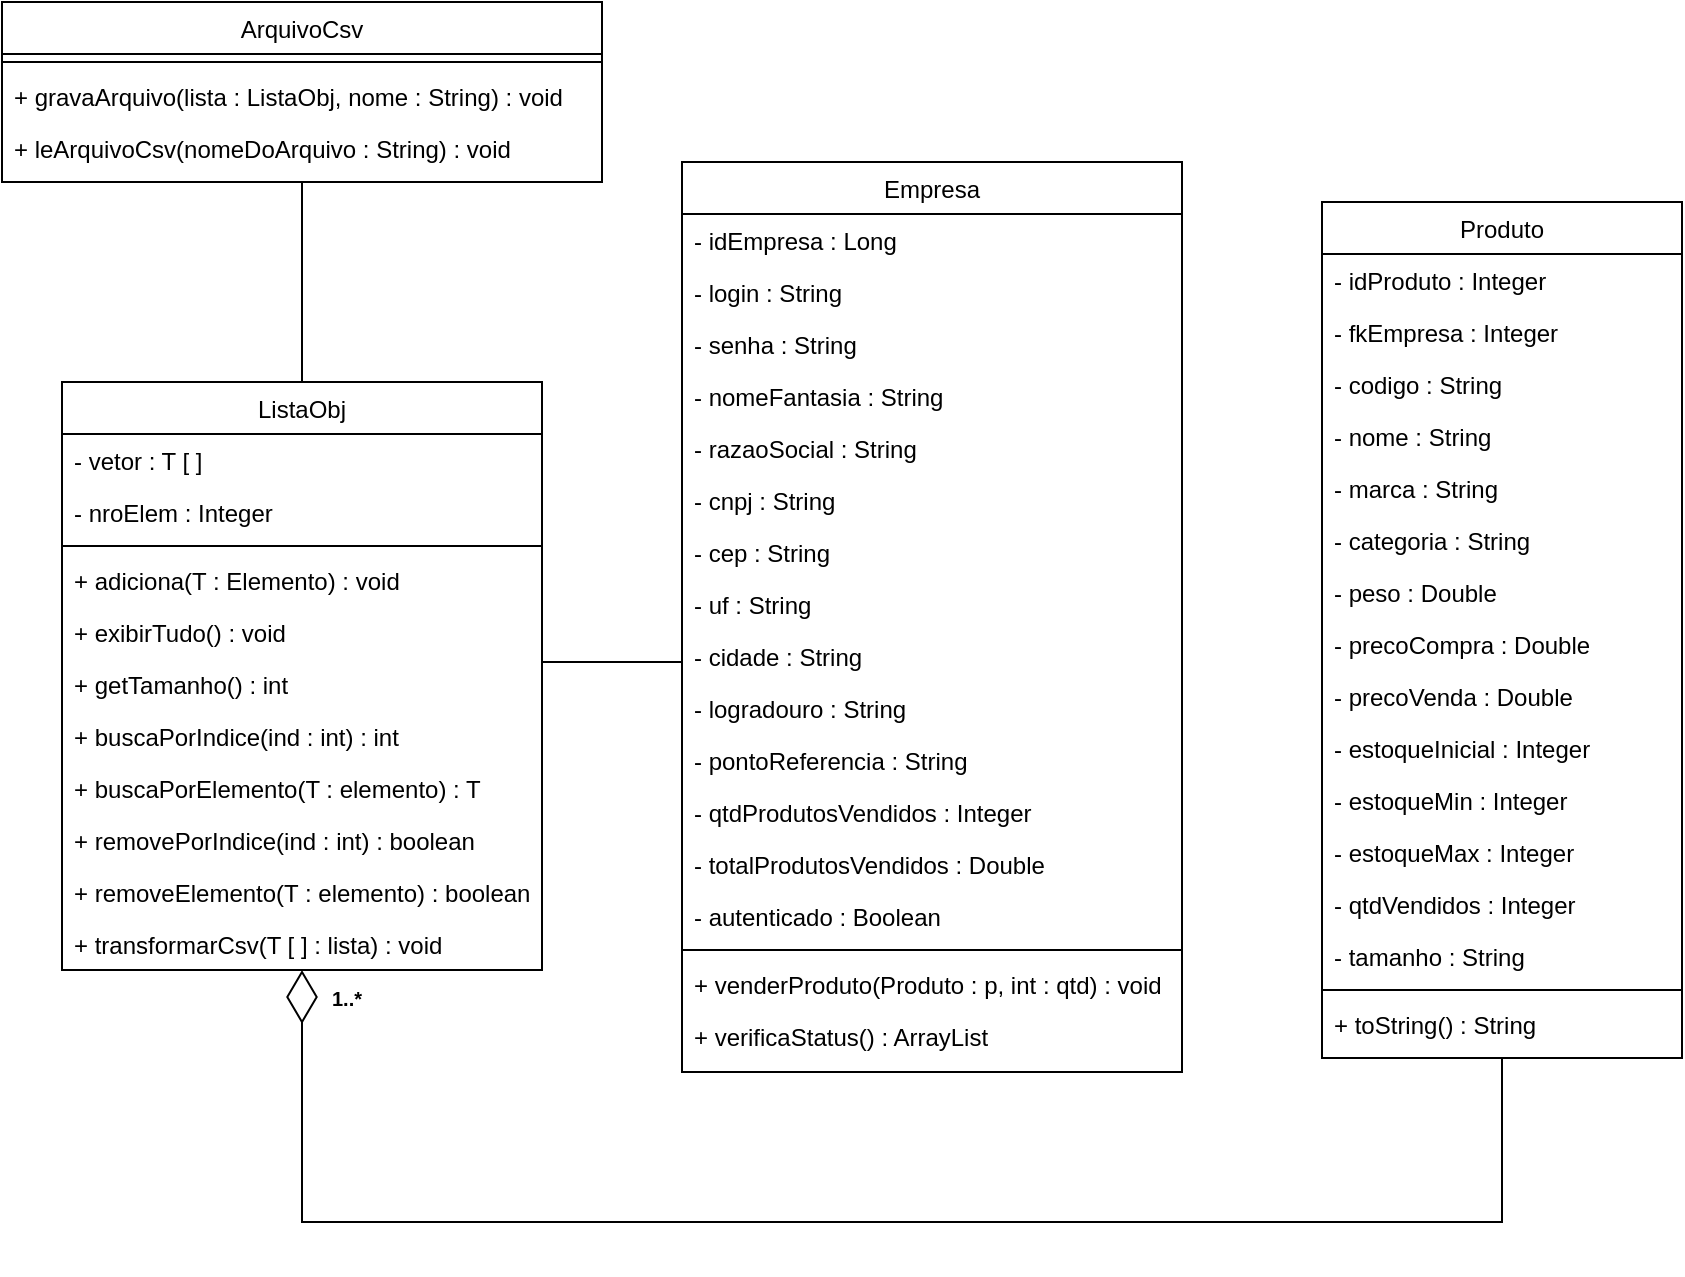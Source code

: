 <mxfile version="17.4.2" type="device"><diagram name="UML" id="EKUmFW5c_yAjELdQzsbJ"><mxGraphModel dx="1794" dy="1265" grid="0" gridSize="10" guides="0" tooltips="0" connect="0" arrows="0" fold="1" page="0" pageScale="1" pageWidth="827" pageHeight="1169" background="none" math="0" shadow="0"><root><mxCell id="k848qCcSiJKZypkFZqZ_-0"/><mxCell id="k848qCcSiJKZypkFZqZ_-1" parent="k848qCcSiJKZypkFZqZ_-0"/><mxCell id="k848qCcSiJKZypkFZqZ_-58" value="Produto" style="swimlane;fontStyle=0;align=center;verticalAlign=top;childLayout=stackLayout;horizontal=1;startSize=26;horizontalStack=0;resizeParent=1;resizeLast=0;collapsible=1;marginBottom=0;rounded=0;shadow=0;strokeWidth=1;fillColor=default;" parent="k848qCcSiJKZypkFZqZ_-1" vertex="1"><mxGeometry x="630" y="-150" width="180" height="428" as="geometry"><mxRectangle x="350" y="280" width="160" height="26" as="alternateBounds"/></mxGeometry></mxCell><mxCell id="pGcEfY7BO_d9qdRAg3aY-0" value="- idProduto : Integer" style="text;align=left;verticalAlign=top;spacingLeft=4;spacingRight=4;overflow=hidden;rotatable=0;points=[[0,0.5],[1,0.5]];portConstraint=eastwest;" parent="k848qCcSiJKZypkFZqZ_-58" vertex="1"><mxGeometry y="26" width="180" height="26" as="geometry"/></mxCell><mxCell id="-T70q4M_hFbO5eru0yc7-9" value="- fkEmpresa : Integer" style="text;align=left;verticalAlign=top;spacingLeft=4;spacingRight=4;overflow=hidden;rotatable=0;points=[[0,0.5],[1,0.5]];portConstraint=eastwest;" vertex="1" parent="k848qCcSiJKZypkFZqZ_-58"><mxGeometry y="52" width="180" height="26" as="geometry"/></mxCell><mxCell id="-T70q4M_hFbO5eru0yc7-10" value="- codigo : String" style="text;align=left;verticalAlign=top;spacingLeft=4;spacingRight=4;overflow=hidden;rotatable=0;points=[[0,0.5],[1,0.5]];portConstraint=eastwest;" vertex="1" parent="k848qCcSiJKZypkFZqZ_-58"><mxGeometry y="78" width="180" height="26" as="geometry"/></mxCell><mxCell id="k848qCcSiJKZypkFZqZ_-59" value="- nome : String" style="text;align=left;verticalAlign=top;spacingLeft=4;spacingRight=4;overflow=hidden;rotatable=0;points=[[0,0.5],[1,0.5]];portConstraint=eastwest;" parent="k848qCcSiJKZypkFZqZ_-58" vertex="1"><mxGeometry y="104" width="180" height="26" as="geometry"/></mxCell><mxCell id="-T70q4M_hFbO5eru0yc7-11" value="- marca : String" style="text;align=left;verticalAlign=top;spacingLeft=4;spacingRight=4;overflow=hidden;rotatable=0;points=[[0,0.5],[1,0.5]];portConstraint=eastwest;" vertex="1" parent="k848qCcSiJKZypkFZqZ_-58"><mxGeometry y="130" width="180" height="26" as="geometry"/></mxCell><mxCell id="pGcEfY7BO_d9qdRAg3aY-6" value="- categoria : String" style="text;align=left;verticalAlign=top;spacingLeft=4;spacingRight=4;overflow=hidden;rotatable=0;points=[[0,0.5],[1,0.5]];portConstraint=eastwest;rounded=0;shadow=0;html=0;" parent="k848qCcSiJKZypkFZqZ_-58" vertex="1"><mxGeometry y="156" width="180" height="26" as="geometry"/></mxCell><mxCell id="pGcEfY7BO_d9qdRAg3aY-9" value="- peso : Double" style="text;align=left;verticalAlign=top;spacingLeft=4;spacingRight=4;overflow=hidden;rotatable=0;points=[[0,0.5],[1,0.5]];portConstraint=eastwest;rounded=0;shadow=0;html=0;" parent="k848qCcSiJKZypkFZqZ_-58" vertex="1"><mxGeometry y="182" width="180" height="26" as="geometry"/></mxCell><mxCell id="k848qCcSiJKZypkFZqZ_-60" value="- precoCompra : Double" style="text;align=left;verticalAlign=top;spacingLeft=4;spacingRight=4;overflow=hidden;rotatable=0;points=[[0,0.5],[1,0.5]];portConstraint=eastwest;rounded=0;shadow=0;html=0;" parent="k848qCcSiJKZypkFZqZ_-58" vertex="1"><mxGeometry y="208" width="180" height="26" as="geometry"/></mxCell><mxCell id="-T70q4M_hFbO5eru0yc7-12" value="- precoVenda : Double" style="text;align=left;verticalAlign=top;spacingLeft=4;spacingRight=4;overflow=hidden;rotatable=0;points=[[0,0.5],[1,0.5]];portConstraint=eastwest;rounded=0;shadow=0;html=0;" vertex="1" parent="k848qCcSiJKZypkFZqZ_-58"><mxGeometry y="234" width="180" height="26" as="geometry"/></mxCell><mxCell id="k848qCcSiJKZypkFZqZ_-61" value="- estoqueInicial : Integer" style="text;align=left;verticalAlign=top;spacingLeft=4;spacingRight=4;overflow=hidden;rotatable=0;points=[[0,0.5],[1,0.5]];portConstraint=eastwest;rounded=0;shadow=0;html=0;" parent="k848qCcSiJKZypkFZqZ_-58" vertex="1"><mxGeometry y="260" width="180" height="26" as="geometry"/></mxCell><mxCell id="-T70q4M_hFbO5eru0yc7-14" value="- estoqueMin : Integer" style="text;align=left;verticalAlign=top;spacingLeft=4;spacingRight=4;overflow=hidden;rotatable=0;points=[[0,0.5],[1,0.5]];portConstraint=eastwest;rounded=0;shadow=0;html=0;" vertex="1" parent="k848qCcSiJKZypkFZqZ_-58"><mxGeometry y="286" width="180" height="26" as="geometry"/></mxCell><mxCell id="-T70q4M_hFbO5eru0yc7-13" value="- estoqueMax : Integer" style="text;align=left;verticalAlign=top;spacingLeft=4;spacingRight=4;overflow=hidden;rotatable=0;points=[[0,0.5],[1,0.5]];portConstraint=eastwest;rounded=0;shadow=0;html=0;" vertex="1" parent="k848qCcSiJKZypkFZqZ_-58"><mxGeometry y="312" width="180" height="26" as="geometry"/></mxCell><mxCell id="b13NuxPS47kE-BtJ4h8l-0" value="- qtdVendidos : Integer" style="text;align=left;verticalAlign=top;spacingLeft=4;spacingRight=4;overflow=hidden;rotatable=0;points=[[0,0.5],[1,0.5]];portConstraint=eastwest;rounded=0;shadow=0;html=0;" parent="k848qCcSiJKZypkFZqZ_-58" vertex="1"><mxGeometry y="338" width="180" height="26" as="geometry"/></mxCell><mxCell id="pGcEfY7BO_d9qdRAg3aY-7" value="- tamanho : String" style="text;align=left;verticalAlign=top;spacingLeft=4;spacingRight=4;overflow=hidden;rotatable=0;points=[[0,0.5],[1,0.5]];portConstraint=eastwest;rounded=0;shadow=0;html=0;" parent="k848qCcSiJKZypkFZqZ_-58" vertex="1"><mxGeometry y="364" width="180" height="26" as="geometry"/></mxCell><mxCell id="k848qCcSiJKZypkFZqZ_-62" value="" style="line;html=1;strokeWidth=1;align=left;verticalAlign=middle;spacingTop=-1;spacingLeft=3;spacingRight=3;rotatable=0;labelPosition=right;points=[];portConstraint=eastwest;" parent="k848qCcSiJKZypkFZqZ_-58" vertex="1"><mxGeometry y="390" width="180" height="8" as="geometry"/></mxCell><mxCell id="k848qCcSiJKZypkFZqZ_-64" value="+ toString() : String" style="text;align=left;verticalAlign=top;spacingLeft=4;spacingRight=4;overflow=hidden;rotatable=0;points=[[0,0.5],[1,0.5]];portConstraint=eastwest;fontStyle=0" parent="k848qCcSiJKZypkFZqZ_-58" vertex="1"><mxGeometry y="398" width="180" height="26" as="geometry"/></mxCell><mxCell id="34mhaS4YJbHjuwxO8Yxl-0" value="ListaObj" style="swimlane;fontStyle=0;align=center;verticalAlign=top;childLayout=stackLayout;horizontal=1;startSize=26;horizontalStack=0;resizeParent=1;resizeLast=0;collapsible=1;marginBottom=0;rounded=0;shadow=0;strokeWidth=1;gradientColor=none;fillColor=default;" parent="k848qCcSiJKZypkFZqZ_-1" vertex="1"><mxGeometry y="-60" width="240" height="294" as="geometry"><mxRectangle x="130" y="380" width="160" height="26" as="alternateBounds"/></mxGeometry></mxCell><mxCell id="34mhaS4YJbHjuwxO8Yxl-1" value="- vetor : T [ ] " style="text;align=left;verticalAlign=top;spacingLeft=4;spacingRight=4;overflow=hidden;rotatable=0;points=[[0,0.5],[1,0.5]];portConstraint=eastwest;" parent="34mhaS4YJbHjuwxO8Yxl-0" vertex="1"><mxGeometry y="26" width="240" height="26" as="geometry"/></mxCell><mxCell id="34mhaS4YJbHjuwxO8Yxl-2" value="- nroElem : Integer" style="text;align=left;verticalAlign=top;spacingLeft=4;spacingRight=4;overflow=hidden;rotatable=0;points=[[0,0.5],[1,0.5]];portConstraint=eastwest;rounded=0;shadow=0;html=0;" parent="34mhaS4YJbHjuwxO8Yxl-0" vertex="1"><mxGeometry y="52" width="240" height="26" as="geometry"/></mxCell><mxCell id="34mhaS4YJbHjuwxO8Yxl-3" value="" style="line;html=1;strokeWidth=1;align=left;verticalAlign=middle;spacingTop=-1;spacingLeft=3;spacingRight=3;rotatable=0;labelPosition=right;points=[];portConstraint=eastwest;" parent="34mhaS4YJbHjuwxO8Yxl-0" vertex="1"><mxGeometry y="78" width="240" height="8" as="geometry"/></mxCell><mxCell id="34mhaS4YJbHjuwxO8Yxl-4" value="+ adiciona(T : Elemento) : void" style="text;align=left;verticalAlign=top;spacingLeft=4;spacingRight=4;overflow=hidden;rotatable=0;points=[[0,0.5],[1,0.5]];portConstraint=eastwest;fontStyle=0" parent="34mhaS4YJbHjuwxO8Yxl-0" vertex="1"><mxGeometry y="86" width="240" height="26" as="geometry"/></mxCell><mxCell id="34mhaS4YJbHjuwxO8Yxl-5" value="+ exibirTudo() : void" style="text;align=left;verticalAlign=top;spacingLeft=4;spacingRight=4;overflow=hidden;rotatable=0;points=[[0,0.5],[1,0.5]];portConstraint=eastwest;fontStyle=0" parent="34mhaS4YJbHjuwxO8Yxl-0" vertex="1"><mxGeometry y="112" width="240" height="26" as="geometry"/></mxCell><mxCell id="34mhaS4YJbHjuwxO8Yxl-6" value="+ getTamanho() : int" style="text;align=left;verticalAlign=top;spacingLeft=4;spacingRight=4;overflow=hidden;rotatable=0;points=[[0,0.5],[1,0.5]];portConstraint=eastwest;fontStyle=0" parent="34mhaS4YJbHjuwxO8Yxl-0" vertex="1"><mxGeometry y="138" width="240" height="26" as="geometry"/></mxCell><mxCell id="34mhaS4YJbHjuwxO8Yxl-7" value="+ buscaPorIndice(ind : int) : int" style="text;align=left;verticalAlign=top;spacingLeft=4;spacingRight=4;overflow=hidden;rotatable=0;points=[[0,0.5],[1,0.5]];portConstraint=eastwest;fontStyle=0" parent="34mhaS4YJbHjuwxO8Yxl-0" vertex="1"><mxGeometry y="164" width="240" height="26" as="geometry"/></mxCell><mxCell id="34mhaS4YJbHjuwxO8Yxl-8" value="+ buscaPorElemento(T : elemento) : T" style="text;align=left;verticalAlign=top;spacingLeft=4;spacingRight=4;overflow=hidden;rotatable=0;points=[[0,0.5],[1,0.5]];portConstraint=eastwest;fontStyle=0" parent="34mhaS4YJbHjuwxO8Yxl-0" vertex="1"><mxGeometry y="190" width="240" height="26" as="geometry"/></mxCell><mxCell id="34mhaS4YJbHjuwxO8Yxl-9" value="+ removePorIndice(ind : int) : boolean" style="text;align=left;verticalAlign=top;spacingLeft=4;spacingRight=4;overflow=hidden;rotatable=0;points=[[0,0.5],[1,0.5]];portConstraint=eastwest;fontStyle=0" parent="34mhaS4YJbHjuwxO8Yxl-0" vertex="1"><mxGeometry y="216" width="240" height="26" as="geometry"/></mxCell><mxCell id="34mhaS4YJbHjuwxO8Yxl-10" value="+ removeElemento(T : elemento) : boolean" style="text;align=left;verticalAlign=top;spacingLeft=4;spacingRight=4;overflow=hidden;rotatable=0;points=[[0,0.5],[1,0.5]];portConstraint=eastwest;fontStyle=0" parent="34mhaS4YJbHjuwxO8Yxl-0" vertex="1"><mxGeometry y="242" width="240" height="26" as="geometry"/></mxCell><mxCell id="2lvsyLqcQMMuea5oWjIq-11" value="+ transformarCsv(T [ ] : lista) : void" style="text;align=left;verticalAlign=top;spacingLeft=4;spacingRight=4;overflow=hidden;rotatable=0;points=[[0,0.5],[1,0.5]];portConstraint=eastwest;fontStyle=0" parent="34mhaS4YJbHjuwxO8Yxl-0" vertex="1"><mxGeometry y="268" width="240" height="26" as="geometry"/></mxCell><mxCell id="34mhaS4YJbHjuwxO8Yxl-11" value="" style="endArrow=diamondThin;endFill=0;endSize=24;html=1;rounded=0;" parent="k848qCcSiJKZypkFZqZ_-1" source="k848qCcSiJKZypkFZqZ_-58" target="34mhaS4YJbHjuwxO8Yxl-0" edge="1"><mxGeometry width="160" relative="1" as="geometry"><mxPoint x="120" y="320" as="sourcePoint"/><mxPoint x="200" y="320.375" as="targetPoint"/><Array as="points"><mxPoint x="720" y="360"/><mxPoint x="120" y="360"/></Array></mxGeometry></mxCell><mxCell id="34mhaS4YJbHjuwxO8Yxl-13" value="1..*" style="text;html=1;align=center;verticalAlign=middle;resizable=0;points=[];autosize=1;strokeColor=none;fillColor=none;fontSize=10;fontStyle=1" parent="k848qCcSiJKZypkFZqZ_-1" vertex="1"><mxGeometry x="129.995" y="240" width="25" height="16" as="geometry"/></mxCell><mxCell id="E3c-6lIDWp7xGK2F3CV0-0" value="Empresa" style="swimlane;fontStyle=0;align=center;verticalAlign=top;childLayout=stackLayout;horizontal=1;startSize=26;horizontalStack=0;resizeParent=1;resizeLast=0;collapsible=1;marginBottom=0;rounded=0;shadow=0;strokeWidth=1;gradientColor=none;" parent="k848qCcSiJKZypkFZqZ_-1" vertex="1"><mxGeometry x="310" y="-170" width="250" height="455" as="geometry"><mxRectangle x="360" y="32" width="160" height="26" as="alternateBounds"/></mxGeometry></mxCell><mxCell id="QJZuZ3_sxWP9PTDOtrHe-0" value="- idEmpresa : Long" style="text;align=left;verticalAlign=top;spacingLeft=4;spacingRight=4;overflow=hidden;rotatable=0;points=[[0,0.5],[1,0.5]];portConstraint=eastwest;" parent="E3c-6lIDWp7xGK2F3CV0-0" vertex="1"><mxGeometry y="26" width="250" height="26" as="geometry"/></mxCell><mxCell id="-T70q4M_hFbO5eru0yc7-1" value="- login : String" style="text;align=left;verticalAlign=top;spacingLeft=4;spacingRight=4;overflow=hidden;rotatable=0;points=[[0,0.5],[1,0.5]];portConstraint=eastwest;" vertex="1" parent="E3c-6lIDWp7xGK2F3CV0-0"><mxGeometry y="52" width="250" height="26" as="geometry"/></mxCell><mxCell id="-T70q4M_hFbO5eru0yc7-0" value="- senha : String" style="text;align=left;verticalAlign=top;spacingLeft=4;spacingRight=4;overflow=hidden;rotatable=0;points=[[0,0.5],[1,0.5]];portConstraint=eastwest;" vertex="1" parent="E3c-6lIDWp7xGK2F3CV0-0"><mxGeometry y="78" width="250" height="26" as="geometry"/></mxCell><mxCell id="E3c-6lIDWp7xGK2F3CV0-1" value="- nomeFantasia : String" style="text;align=left;verticalAlign=top;spacingLeft=4;spacingRight=4;overflow=hidden;rotatable=0;points=[[0,0.5],[1,0.5]];portConstraint=eastwest;" parent="E3c-6lIDWp7xGK2F3CV0-0" vertex="1"><mxGeometry y="104" width="250" height="26" as="geometry"/></mxCell><mxCell id="-T70q4M_hFbO5eru0yc7-2" value="- razaoSocial : String" style="text;align=left;verticalAlign=top;spacingLeft=4;spacingRight=4;overflow=hidden;rotatable=0;points=[[0,0.5],[1,0.5]];portConstraint=eastwest;" vertex="1" parent="E3c-6lIDWp7xGK2F3CV0-0"><mxGeometry y="130" width="250" height="26" as="geometry"/></mxCell><mxCell id="E3c-6lIDWp7xGK2F3CV0-2" value="- cnpj : String" style="text;align=left;verticalAlign=top;spacingLeft=4;spacingRight=4;overflow=hidden;rotatable=0;points=[[0,0.5],[1,0.5]];portConstraint=eastwest;rounded=0;shadow=0;html=0;" parent="E3c-6lIDWp7xGK2F3CV0-0" vertex="1"><mxGeometry y="156" width="250" height="26" as="geometry"/></mxCell><mxCell id="-T70q4M_hFbO5eru0yc7-7" value="- cep : String" style="text;align=left;verticalAlign=top;spacingLeft=4;spacingRight=4;overflow=hidden;rotatable=0;points=[[0,0.5],[1,0.5]];portConstraint=eastwest;rounded=0;shadow=0;html=0;" vertex="1" parent="E3c-6lIDWp7xGK2F3CV0-0"><mxGeometry y="182" width="250" height="26" as="geometry"/></mxCell><mxCell id="-T70q4M_hFbO5eru0yc7-6" value="- uf : String" style="text;align=left;verticalAlign=top;spacingLeft=4;spacingRight=4;overflow=hidden;rotatable=0;points=[[0,0.5],[1,0.5]];portConstraint=eastwest;rounded=0;shadow=0;html=0;" vertex="1" parent="E3c-6lIDWp7xGK2F3CV0-0"><mxGeometry y="208" width="250" height="26" as="geometry"/></mxCell><mxCell id="-T70q4M_hFbO5eru0yc7-5" value="- cidade : String" style="text;align=left;verticalAlign=top;spacingLeft=4;spacingRight=4;overflow=hidden;rotatable=0;points=[[0,0.5],[1,0.5]];portConstraint=eastwest;rounded=0;shadow=0;html=0;" vertex="1" parent="E3c-6lIDWp7xGK2F3CV0-0"><mxGeometry y="234" width="250" height="26" as="geometry"/></mxCell><mxCell id="-T70q4M_hFbO5eru0yc7-4" value="- logradouro : String" style="text;align=left;verticalAlign=top;spacingLeft=4;spacingRight=4;overflow=hidden;rotatable=0;points=[[0,0.5],[1,0.5]];portConstraint=eastwest;rounded=0;shadow=0;html=0;" vertex="1" parent="E3c-6lIDWp7xGK2F3CV0-0"><mxGeometry y="260" width="250" height="26" as="geometry"/></mxCell><mxCell id="-T70q4M_hFbO5eru0yc7-3" value="- pontoReferencia : String" style="text;align=left;verticalAlign=top;spacingLeft=4;spacingRight=4;overflow=hidden;rotatable=0;points=[[0,0.5],[1,0.5]];portConstraint=eastwest;rounded=0;shadow=0;html=0;" vertex="1" parent="E3c-6lIDWp7xGK2F3CV0-0"><mxGeometry y="286" width="250" height="26" as="geometry"/></mxCell><mxCell id="E3c-6lIDWp7xGK2F3CV0-5" value="- qtdProdutosVendidos : Integer" style="text;align=left;verticalAlign=top;spacingLeft=4;spacingRight=4;overflow=hidden;rotatable=0;points=[[0,0.5],[1,0.5]];portConstraint=eastwest;rounded=0;shadow=0;html=0;" parent="E3c-6lIDWp7xGK2F3CV0-0" vertex="1"><mxGeometry y="312" width="250" height="26" as="geometry"/></mxCell><mxCell id="E3c-6lIDWp7xGK2F3CV0-6" value="- totalProdutosVendidos : Double" style="text;align=left;verticalAlign=top;spacingLeft=4;spacingRight=4;overflow=hidden;rotatable=0;points=[[0,0.5],[1,0.5]];portConstraint=eastwest;rounded=0;shadow=0;html=0;" parent="E3c-6lIDWp7xGK2F3CV0-0" vertex="1"><mxGeometry y="338" width="250" height="26" as="geometry"/></mxCell><mxCell id="-T70q4M_hFbO5eru0yc7-8" value="- autenticado : Boolean" style="text;align=left;verticalAlign=top;spacingLeft=4;spacingRight=4;overflow=hidden;rotatable=0;points=[[0,0.5],[1,0.5]];portConstraint=eastwest;rounded=0;shadow=0;html=0;" vertex="1" parent="E3c-6lIDWp7xGK2F3CV0-0"><mxGeometry y="364" width="250" height="26" as="geometry"/></mxCell><mxCell id="E3c-6lIDWp7xGK2F3CV0-7" value="" style="line;html=1;strokeWidth=1;align=left;verticalAlign=middle;spacingTop=-1;spacingLeft=3;spacingRight=3;rotatable=0;labelPosition=right;points=[];portConstraint=eastwest;" parent="E3c-6lIDWp7xGK2F3CV0-0" vertex="1"><mxGeometry y="390" width="250" height="8" as="geometry"/></mxCell><mxCell id="E3c-6lIDWp7xGK2F3CV0-11" value="+ venderProduto(Produto : p, int : qtd) : void" style="text;align=left;verticalAlign=top;spacingLeft=4;spacingRight=4;overflow=hidden;rotatable=0;points=[[0,0.5],[1,0.5]];portConstraint=eastwest;" parent="E3c-6lIDWp7xGK2F3CV0-0" vertex="1"><mxGeometry y="398" width="250" height="26" as="geometry"/></mxCell><mxCell id="E3c-6lIDWp7xGK2F3CV0-10" value="+ verificaStatus() : ArrayList" style="text;align=left;verticalAlign=top;spacingLeft=4;spacingRight=4;overflow=hidden;rotatable=0;points=[[0,0.5],[1,0.5]];portConstraint=eastwest;" parent="E3c-6lIDWp7xGK2F3CV0-0" vertex="1"><mxGeometry y="424" width="250" height="26" as="geometry"/></mxCell><mxCell id="2lvsyLqcQMMuea5oWjIq-0" value="ArquivoCsv" style="swimlane;fontStyle=0;align=center;verticalAlign=top;childLayout=stackLayout;horizontal=1;startSize=26;horizontalStack=0;resizeParent=1;resizeLast=0;collapsible=1;marginBottom=0;rounded=0;shadow=0;strokeWidth=1;fillColor=default;" parent="k848qCcSiJKZypkFZqZ_-1" vertex="1"><mxGeometry x="-30" y="-250" width="300" height="90" as="geometry"><mxRectangle x="290" y="-160" width="160" height="26" as="alternateBounds"/></mxGeometry></mxCell><mxCell id="2lvsyLqcQMMuea5oWjIq-4" value="" style="line;html=1;strokeWidth=1;align=left;verticalAlign=middle;spacingTop=-1;spacingLeft=3;spacingRight=3;rotatable=0;labelPosition=right;points=[];portConstraint=eastwest;" parent="2lvsyLqcQMMuea5oWjIq-0" vertex="1"><mxGeometry y="26" width="300" height="8" as="geometry"/></mxCell><mxCell id="2lvsyLqcQMMuea5oWjIq-5" value="+ gravaArquivo(lista : ListaObj, nome : String) : void" style="text;align=left;verticalAlign=top;spacingLeft=4;spacingRight=4;overflow=hidden;rotatable=0;points=[[0,0.5],[1,0.5]];portConstraint=eastwest;fontStyle=0" parent="2lvsyLqcQMMuea5oWjIq-0" vertex="1"><mxGeometry y="34" width="300" height="26" as="geometry"/></mxCell><mxCell id="2lvsyLqcQMMuea5oWjIq-10" value="+ leArquivoCsv(nomeDoArquivo : String) : void" style="text;align=left;verticalAlign=top;spacingLeft=4;spacingRight=4;overflow=hidden;rotatable=0;points=[[0,0.5],[1,0.5]];portConstraint=eastwest;fontStyle=0" parent="2lvsyLqcQMMuea5oWjIq-0" vertex="1"><mxGeometry y="60" width="300" height="26" as="geometry"/></mxCell><mxCell id="2lvsyLqcQMMuea5oWjIq-12" value="" style="endArrow=none;html=1;rounded=0;" parent="k848qCcSiJKZypkFZqZ_-1" source="34mhaS4YJbHjuwxO8Yxl-0" target="2lvsyLqcQMMuea5oWjIq-0" edge="1"><mxGeometry width="50" height="50" relative="1" as="geometry"><mxPoint x="110" y="-120" as="sourcePoint"/><mxPoint x="190" y="-119.998" as="targetPoint"/><Array as="points"><mxPoint x="120" y="-125"/></Array></mxGeometry></mxCell><mxCell id="pGcEfY7BO_d9qdRAg3aY-13" value="" style="endArrow=none;html=1;rounded=0;" parent="k848qCcSiJKZypkFZqZ_-1" edge="1"><mxGeometry width="50" height="50" relative="1" as="geometry"><mxPoint x="240" y="80" as="sourcePoint"/><mxPoint x="310" y="80" as="targetPoint"/></mxGeometry></mxCell></root></mxGraphModel></diagram></mxfile>